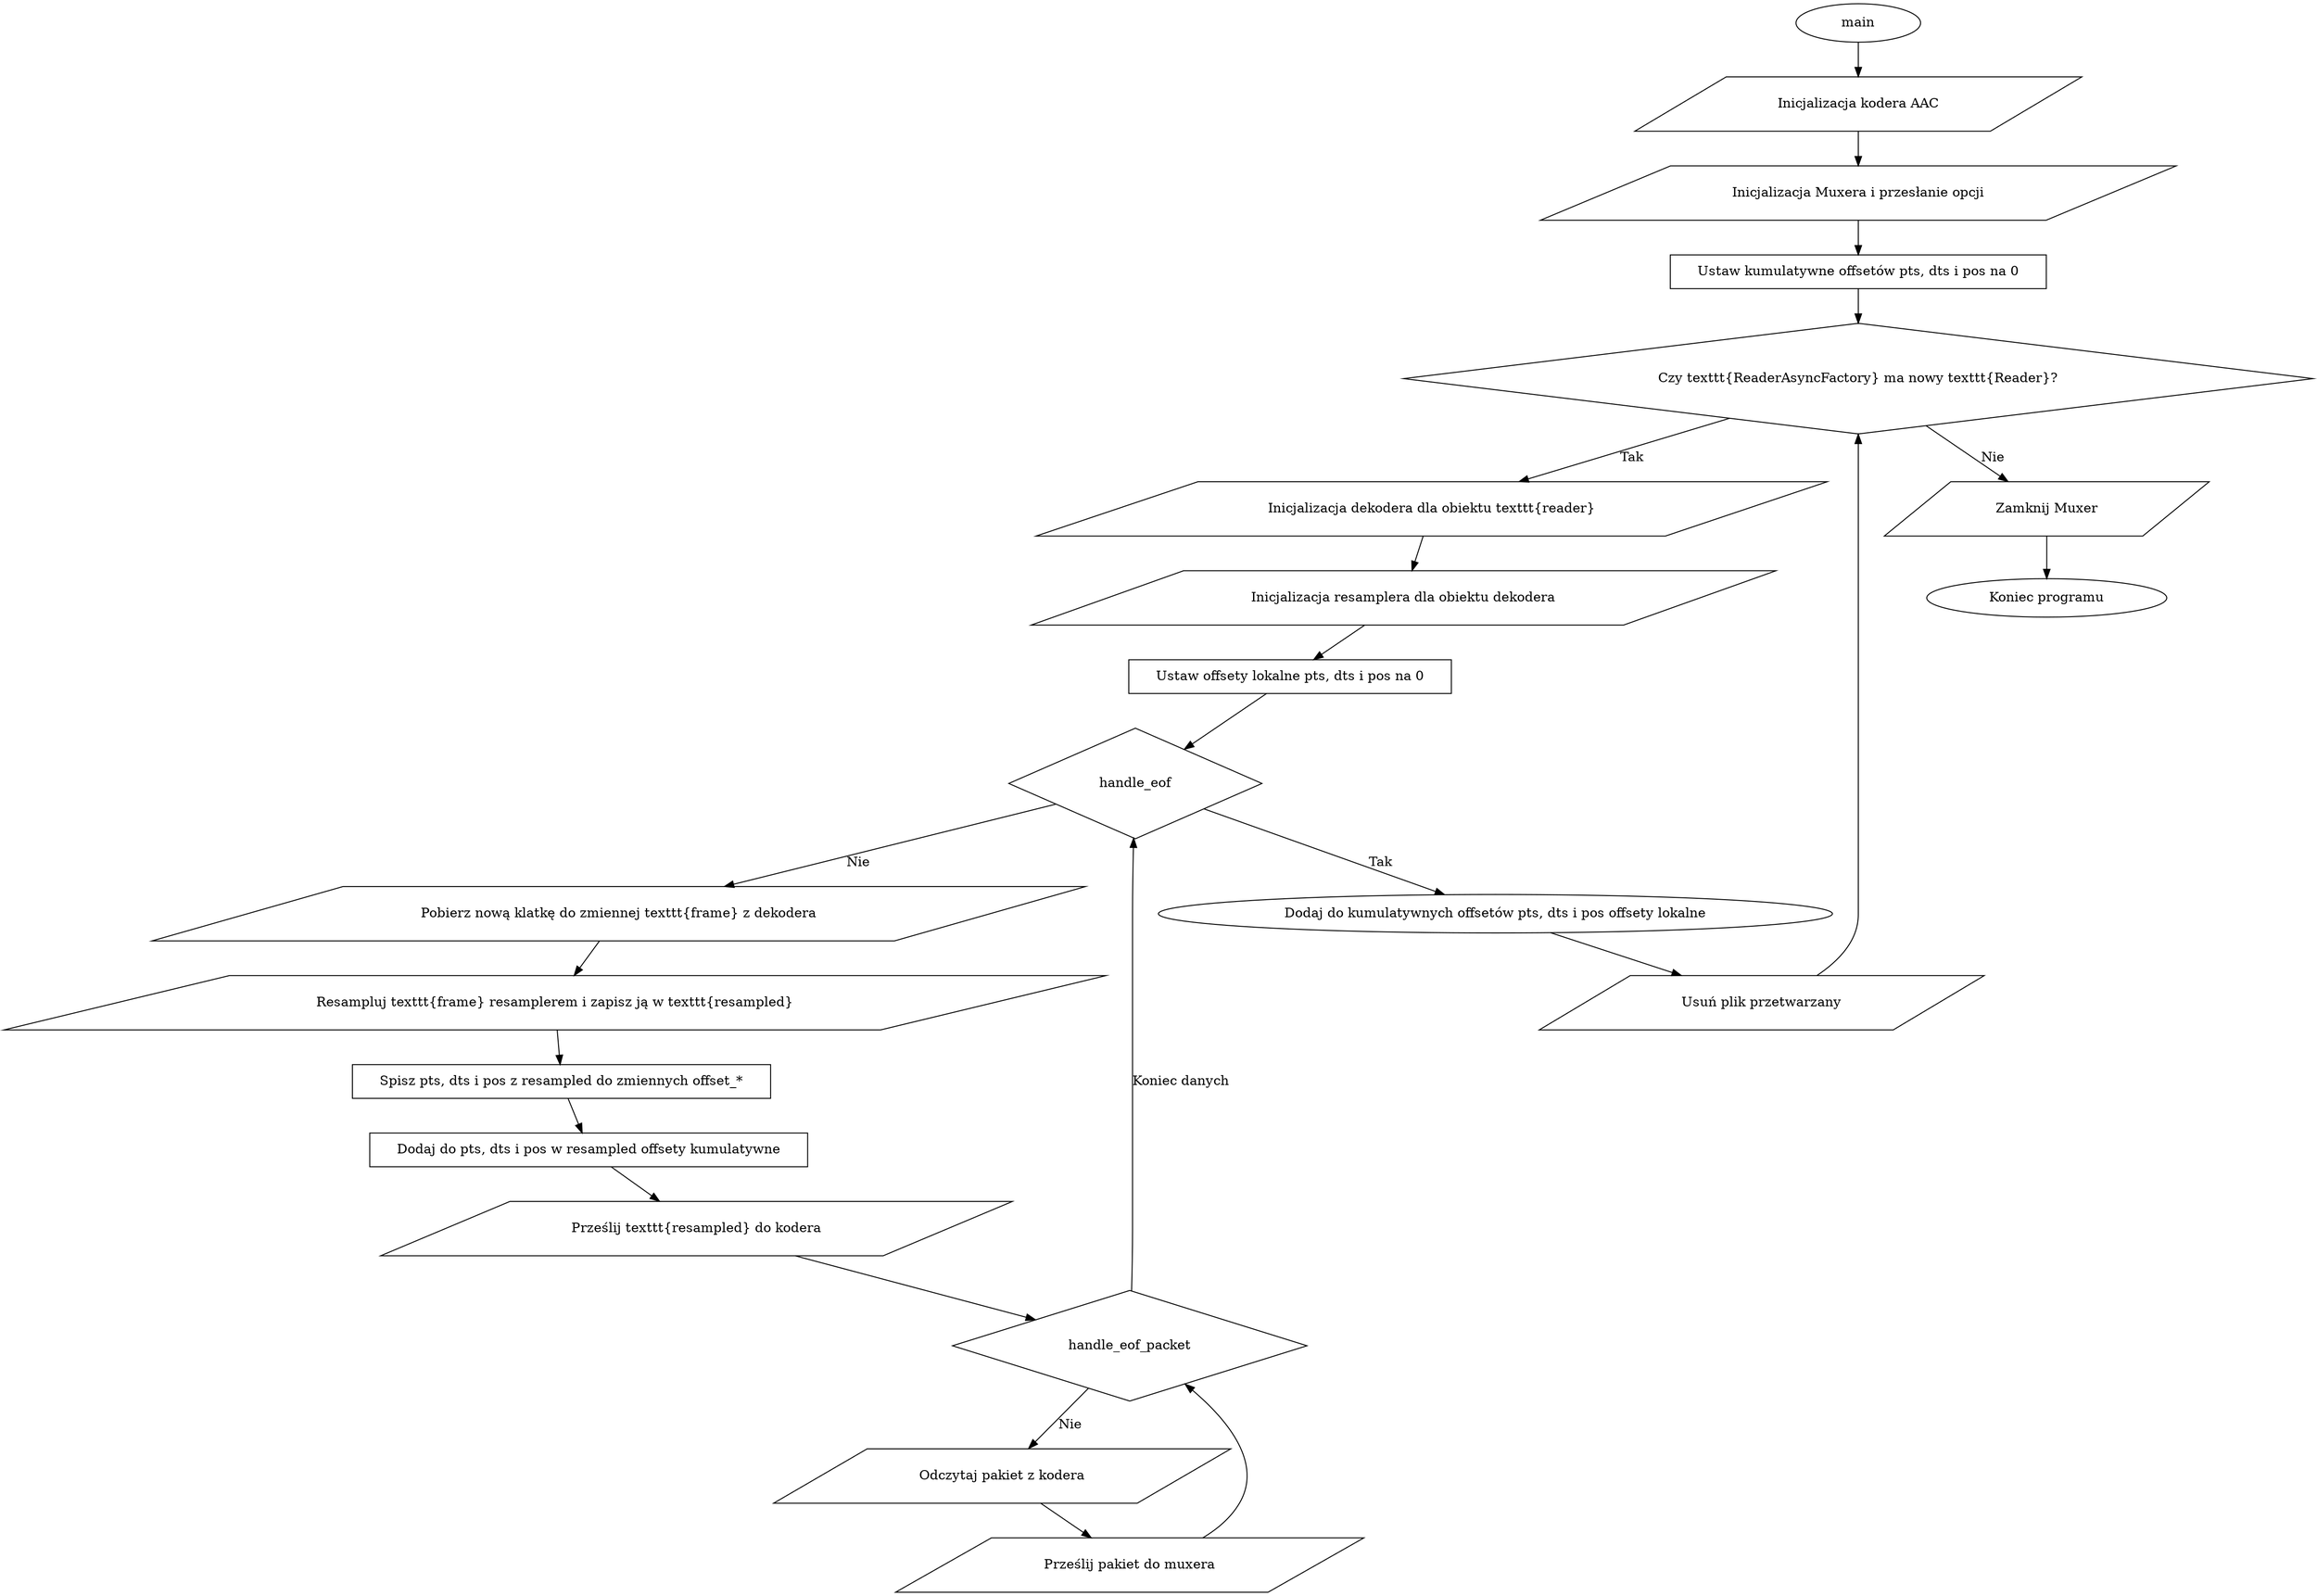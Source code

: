 digraph G {
    node    [
        lblstyle="text width=8em,align=center"
        margin=".4,.1"
    ]
    main [
        texlbl="\texttt{main()}"
    ]
    encoder_init [
        label="Inicjalizacja kodera AAC"
        shape=parallelogram
    ]
        main -> encoder_init
    muxer_init [
        label="Inicjalizacja Muxera i przesłanie opcji"
        shape=parallelogram
    ]
        encoder_init -> muxer_init
    init_offsets [
        label="Ustaw kumulatywne offsetów pts, dts i pos na 0"
        shape=rect
    ]
        muxer_init -> init_offsets;
    try_get_reader [
        label="Czy \texttt{ReaderAsyncFactory} ma nowy \texttt{Reader}?"
        lblstyle="text width=14em,align=center"
        margin=".4,.3"
        shape=diamond
    ]
        init_offsets -> try_get_reader
    init_decoder [
        label="Inicjalizacja dekodera dla obiektu \texttt{reader}"
        shape=parallelogram
    ]
        try_get_reader -> init_decoder [label="Tak"]
    init_resampler [
        label="Inicjalizacja resamplera dla obiektu dekodera"
        shape=parallelogram
    ]
        init_decoder -> init_resampler;
    init_offset_local [
        label="Ustaw offsety lokalne pts, dts i pos na 0"
        shape=rect
    ]
        init_resampler -> init_offset_local;
    handle_eof [
        texlbl="Koniec pliku?"
        lblstyle="text width=14em,align=center"
        margin=".4,.3"
        shape=diamond
    ]
        init_offset_local -> handle_eof
    get_frame [
        label="Pobierz nową klatkę do zmiennej \texttt{frame} z dekodera"
        shape=parallelogram
    ]
        handle_eof -> get_frame[label="Nie"]
    resample [
        label ="Resampluj \texttt{frame} resamplerem i zapisz ją w \texttt{resampled}"
        shape=parallelogram
    ]
        get_frame -> resample
    get_offsets [
        label="Spisz pts, dts i pos z resampled do zmiennych offset\_*"
        shape=rect
    ]
        resample -> get_offsets
    set_offsets [
        label="Dodaj do pts, dts i pos w resampled offsety kumulatywne"
        shape=rect
    ]
        get_offsets -> set_offsets
    push_encoder [
        label="Prześlij \texttt{resampled} do kodera"
        shape=parallelogram
    ]
        set_offsets -> push_encoder;
    handle_eof_packet [
        texlbl="Koniec nowych danych z kodera?"
        lblstyle="text width=14em,align=center"
        margin=".4,.3"
        shape=diamond
    ]
        push_encoder -> handle_eof_packet;
        read_packet [
            label="Odczytaj pakiet z kodera"
            shape=parallelogram
        ]
            handle_eof_packet -> read_packet [label="Nie"]
        push_muxer [
            label="Prześlij pakiet do muxera"
            shape=parallelogram
        ]
            read_packet -> push_muxer;
            push_muxer -> handle_eof_packet;
            handle_eof_packet -> handle_eof [label="Koniec danych"]
    add_to_cumulative [
        label="Dodaj do kumulatywnych offsetów pts, dts i pos offsety lokalne"
    ]
        handle_eof -> add_to_cumulative [label="Tak"]
    delete_file [
        label="Usuń plik przetwarzany"
        shape=parallelogram
    ]
        add_to_cumulative -> delete_file;
        delete_file -> try_get_reader;
    close_muxer [
        label="Zamknij Muxer"
        shape=parallelogram
    ] 
        try_get_reader -> close_muxer [label="Nie"]
    end [
        label="Koniec programu"
    ]
    close_muxer -> end;


}
